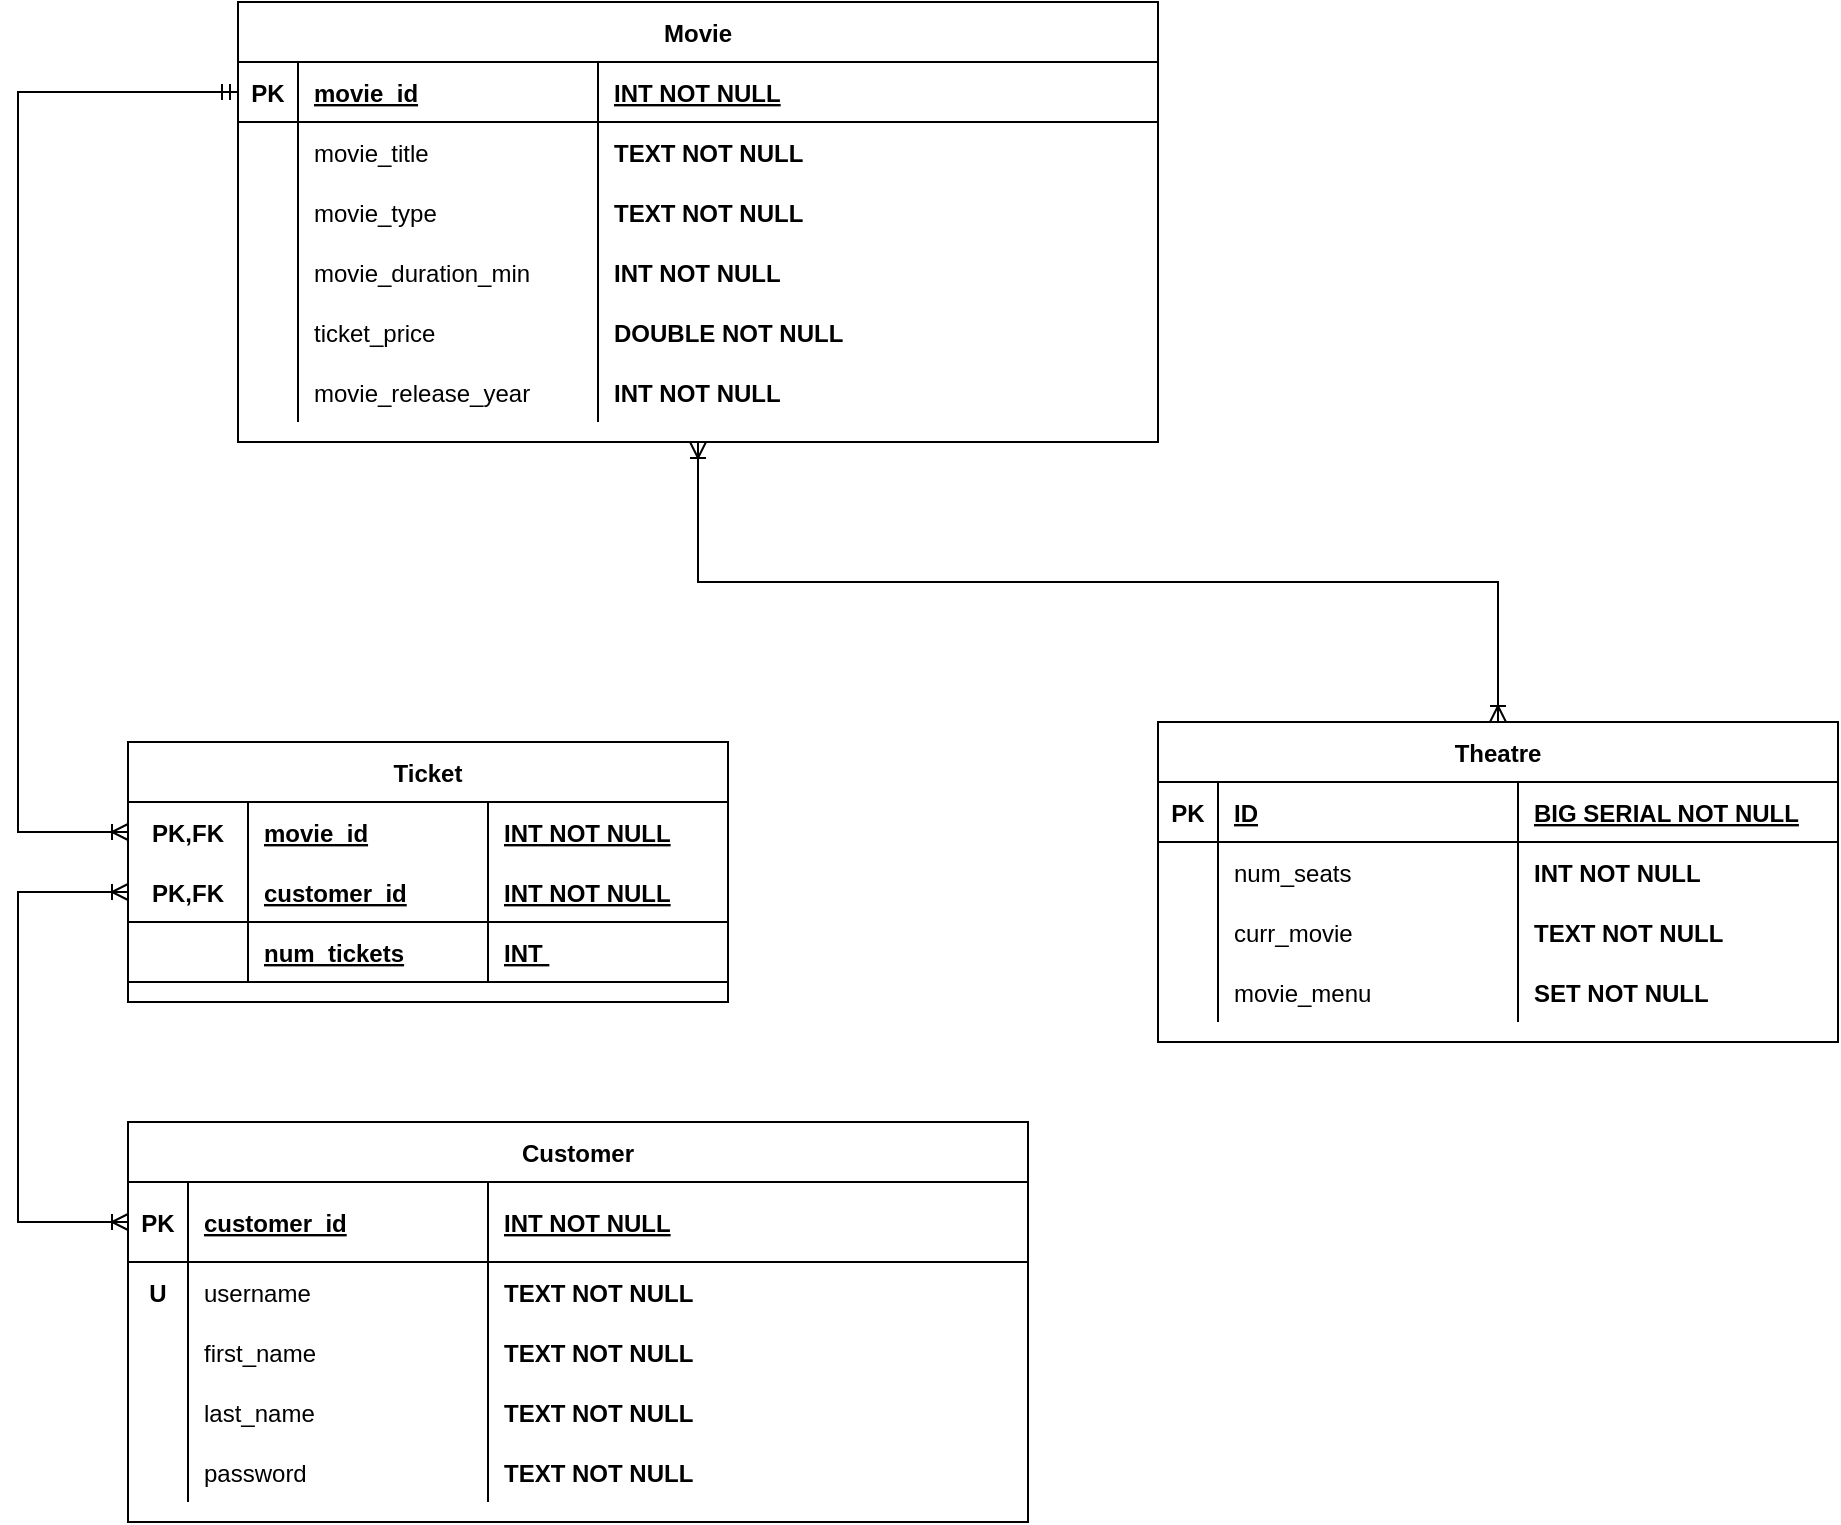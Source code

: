 <mxfile version="19.0.3" type="device"><diagram id="OEQf-q2h7Pa-T_7jdZo6" name="Page-1"><mxGraphModel dx="1170" dy="741" grid="1" gridSize="10" guides="1" tooltips="1" connect="1" arrows="1" fold="1" page="1" pageScale="1" pageWidth="850" pageHeight="1100" math="0" shadow="0"><root><mxCell id="0"/><mxCell id="1" parent="0"/><mxCell id="IbN1lxKxJ0SiduexNx7c-108" style="edgeStyle=orthogonalEdgeStyle;rounded=0;orthogonalLoop=1;jettySize=auto;html=1;exitX=0.5;exitY=1;exitDx=0;exitDy=0;entryX=0.5;entryY=0;entryDx=0;entryDy=0;startArrow=ERoneToMany;startFill=0;endArrow=ERoneToMany;endFill=0;" parent="1" source="IbN1lxKxJ0SiduexNx7c-1" target="IbN1lxKxJ0SiduexNx7c-87" edge="1"><mxGeometry relative="1" as="geometry"/></mxCell><mxCell id="IbN1lxKxJ0SiduexNx7c-1" value="Movie" style="shape=table;startSize=30;container=1;collapsible=1;childLayout=tableLayout;fixedRows=1;rowLines=0;fontStyle=1;align=center;resizeLast=1;" parent="1" vertex="1"><mxGeometry x="440" y="130" width="460" height="220" as="geometry"/></mxCell><mxCell id="IbN1lxKxJ0SiduexNx7c-2" value="" style="shape=tableRow;horizontal=0;startSize=0;swimlaneHead=0;swimlaneBody=0;fillColor=none;collapsible=0;dropTarget=0;points=[[0,0.5],[1,0.5]];portConstraint=eastwest;top=0;left=0;right=0;bottom=1;" parent="IbN1lxKxJ0SiduexNx7c-1" vertex="1"><mxGeometry y="30" width="460" height="30" as="geometry"/></mxCell><mxCell id="IbN1lxKxJ0SiduexNx7c-3" value="PK" style="shape=partialRectangle;connectable=0;fillColor=none;top=0;left=0;bottom=0;right=0;fontStyle=1;overflow=hidden;" parent="IbN1lxKxJ0SiduexNx7c-2" vertex="1"><mxGeometry width="30" height="30" as="geometry"><mxRectangle width="30" height="30" as="alternateBounds"/></mxGeometry></mxCell><mxCell id="IbN1lxKxJ0SiduexNx7c-4" value="movie_id" style="shape=partialRectangle;connectable=0;fillColor=none;top=0;left=0;bottom=0;right=0;align=left;spacingLeft=6;fontStyle=5;overflow=hidden;" parent="IbN1lxKxJ0SiduexNx7c-2" vertex="1"><mxGeometry x="30" width="150" height="30" as="geometry"><mxRectangle width="150" height="30" as="alternateBounds"/></mxGeometry></mxCell><mxCell id="IbN1lxKxJ0SiduexNx7c-44" value="INT NOT NULL" style="shape=partialRectangle;connectable=0;fillColor=none;top=0;left=0;bottom=0;right=0;align=left;spacingLeft=6;fontStyle=5;overflow=hidden;" parent="IbN1lxKxJ0SiduexNx7c-2" vertex="1"><mxGeometry x="180" width="280" height="30" as="geometry"><mxRectangle width="280" height="30" as="alternateBounds"/></mxGeometry></mxCell><mxCell id="IbN1lxKxJ0SiduexNx7c-5" value="" style="shape=tableRow;horizontal=0;startSize=0;swimlaneHead=0;swimlaneBody=0;fillColor=none;collapsible=0;dropTarget=0;points=[[0,0.5],[1,0.5]];portConstraint=eastwest;top=0;left=0;right=0;bottom=0;" parent="IbN1lxKxJ0SiduexNx7c-1" vertex="1"><mxGeometry y="60" width="460" height="30" as="geometry"/></mxCell><mxCell id="IbN1lxKxJ0SiduexNx7c-6" value="" style="shape=partialRectangle;connectable=0;fillColor=none;top=0;left=0;bottom=0;right=0;editable=1;overflow=hidden;fontStyle=1" parent="IbN1lxKxJ0SiduexNx7c-5" vertex="1"><mxGeometry width="30" height="30" as="geometry"><mxRectangle width="30" height="30" as="alternateBounds"/></mxGeometry></mxCell><mxCell id="IbN1lxKxJ0SiduexNx7c-7" value="movie_title" style="shape=partialRectangle;connectable=0;fillColor=none;top=0;left=0;bottom=0;right=0;align=left;spacingLeft=6;overflow=hidden;" parent="IbN1lxKxJ0SiduexNx7c-5" vertex="1"><mxGeometry x="30" width="150" height="30" as="geometry"><mxRectangle width="150" height="30" as="alternateBounds"/></mxGeometry></mxCell><mxCell id="IbN1lxKxJ0SiduexNx7c-45" value="TEXT NOT NULL" style="shape=partialRectangle;connectable=0;fillColor=none;top=0;left=0;bottom=0;right=0;align=left;spacingLeft=6;overflow=hidden;fontStyle=1" parent="IbN1lxKxJ0SiduexNx7c-5" vertex="1"><mxGeometry x="180" width="280" height="30" as="geometry"><mxRectangle width="280" height="30" as="alternateBounds"/></mxGeometry></mxCell><mxCell id="IbN1lxKxJ0SiduexNx7c-8" value="" style="shape=tableRow;horizontal=0;startSize=0;swimlaneHead=0;swimlaneBody=0;fillColor=none;collapsible=0;dropTarget=0;points=[[0,0.5],[1,0.5]];portConstraint=eastwest;top=0;left=0;right=0;bottom=0;" parent="IbN1lxKxJ0SiduexNx7c-1" vertex="1"><mxGeometry y="90" width="460" height="30" as="geometry"/></mxCell><mxCell id="IbN1lxKxJ0SiduexNx7c-9" value="" style="shape=partialRectangle;connectable=0;fillColor=none;top=0;left=0;bottom=0;right=0;editable=1;overflow=hidden;" parent="IbN1lxKxJ0SiduexNx7c-8" vertex="1"><mxGeometry width="30" height="30" as="geometry"><mxRectangle width="30" height="30" as="alternateBounds"/></mxGeometry></mxCell><mxCell id="IbN1lxKxJ0SiduexNx7c-10" value="movie_type" style="shape=partialRectangle;connectable=0;fillColor=none;top=0;left=0;bottom=0;right=0;align=left;spacingLeft=6;overflow=hidden;" parent="IbN1lxKxJ0SiduexNx7c-8" vertex="1"><mxGeometry x="30" width="150" height="30" as="geometry"><mxRectangle width="150" height="30" as="alternateBounds"/></mxGeometry></mxCell><mxCell id="IbN1lxKxJ0SiduexNx7c-46" value="TEXT NOT NULL" style="shape=partialRectangle;connectable=0;fillColor=none;top=0;left=0;bottom=0;right=0;align=left;spacingLeft=6;overflow=hidden;fontStyle=1" parent="IbN1lxKxJ0SiduexNx7c-8" vertex="1"><mxGeometry x="180" width="280" height="30" as="geometry"><mxRectangle width="280" height="30" as="alternateBounds"/></mxGeometry></mxCell><mxCell id="IbN1lxKxJ0SiduexNx7c-11" value="" style="shape=tableRow;horizontal=0;startSize=0;swimlaneHead=0;swimlaneBody=0;fillColor=none;collapsible=0;dropTarget=0;points=[[0,0.5],[1,0.5]];portConstraint=eastwest;top=0;left=0;right=0;bottom=0;" parent="IbN1lxKxJ0SiduexNx7c-1" vertex="1"><mxGeometry y="120" width="460" height="30" as="geometry"/></mxCell><mxCell id="IbN1lxKxJ0SiduexNx7c-12" value="" style="shape=partialRectangle;connectable=0;fillColor=none;top=0;left=0;bottom=0;right=0;editable=1;overflow=hidden;" parent="IbN1lxKxJ0SiduexNx7c-11" vertex="1"><mxGeometry width="30" height="30" as="geometry"><mxRectangle width="30" height="30" as="alternateBounds"/></mxGeometry></mxCell><mxCell id="IbN1lxKxJ0SiduexNx7c-13" value="movie_duration_min" style="shape=partialRectangle;connectable=0;fillColor=none;top=0;left=0;bottom=0;right=0;align=left;spacingLeft=6;overflow=hidden;" parent="IbN1lxKxJ0SiduexNx7c-11" vertex="1"><mxGeometry x="30" width="150" height="30" as="geometry"><mxRectangle width="150" height="30" as="alternateBounds"/></mxGeometry></mxCell><mxCell id="IbN1lxKxJ0SiduexNx7c-47" value="INT NOT NULL" style="shape=partialRectangle;connectable=0;fillColor=none;top=0;left=0;bottom=0;right=0;align=left;spacingLeft=6;overflow=hidden;fontStyle=1" parent="IbN1lxKxJ0SiduexNx7c-11" vertex="1"><mxGeometry x="180" width="280" height="30" as="geometry"><mxRectangle width="280" height="30" as="alternateBounds"/></mxGeometry></mxCell><mxCell id="IbN1lxKxJ0SiduexNx7c-83" style="shape=tableRow;horizontal=0;startSize=0;swimlaneHead=0;swimlaneBody=0;fillColor=none;collapsible=0;dropTarget=0;points=[[0,0.5],[1,0.5]];portConstraint=eastwest;top=0;left=0;right=0;bottom=0;" parent="IbN1lxKxJ0SiduexNx7c-1" vertex="1"><mxGeometry y="150" width="460" height="30" as="geometry"/></mxCell><mxCell id="IbN1lxKxJ0SiduexNx7c-84" style="shape=partialRectangle;connectable=0;fillColor=none;top=0;left=0;bottom=0;right=0;editable=1;overflow=hidden;" parent="IbN1lxKxJ0SiduexNx7c-83" vertex="1"><mxGeometry width="30" height="30" as="geometry"><mxRectangle width="30" height="30" as="alternateBounds"/></mxGeometry></mxCell><mxCell id="IbN1lxKxJ0SiduexNx7c-85" value="ticket_price" style="shape=partialRectangle;connectable=0;fillColor=none;top=0;left=0;bottom=0;right=0;align=left;spacingLeft=6;overflow=hidden;" parent="IbN1lxKxJ0SiduexNx7c-83" vertex="1"><mxGeometry x="30" width="150" height="30" as="geometry"><mxRectangle width="150" height="30" as="alternateBounds"/></mxGeometry></mxCell><mxCell id="IbN1lxKxJ0SiduexNx7c-86" value="DOUBLE NOT NULL" style="shape=partialRectangle;connectable=0;fillColor=none;top=0;left=0;bottom=0;right=0;align=left;spacingLeft=6;overflow=hidden;fontStyle=1" parent="IbN1lxKxJ0SiduexNx7c-83" vertex="1"><mxGeometry x="180" width="280" height="30" as="geometry"><mxRectangle width="280" height="30" as="alternateBounds"/></mxGeometry></mxCell><mxCell id="IbN1lxKxJ0SiduexNx7c-52" style="shape=tableRow;horizontal=0;startSize=0;swimlaneHead=0;swimlaneBody=0;fillColor=none;collapsible=0;dropTarget=0;points=[[0,0.5],[1,0.5]];portConstraint=eastwest;top=0;left=0;right=0;bottom=0;" parent="IbN1lxKxJ0SiduexNx7c-1" vertex="1"><mxGeometry y="180" width="460" height="30" as="geometry"/></mxCell><mxCell id="IbN1lxKxJ0SiduexNx7c-53" style="shape=partialRectangle;connectable=0;fillColor=none;top=0;left=0;bottom=0;right=0;editable=1;overflow=hidden;" parent="IbN1lxKxJ0SiduexNx7c-52" vertex="1"><mxGeometry width="30" height="30" as="geometry"><mxRectangle width="30" height="30" as="alternateBounds"/></mxGeometry></mxCell><mxCell id="IbN1lxKxJ0SiduexNx7c-54" value="movie_release_year" style="shape=partialRectangle;connectable=0;fillColor=none;top=0;left=0;bottom=0;right=0;align=left;spacingLeft=6;overflow=hidden;" parent="IbN1lxKxJ0SiduexNx7c-52" vertex="1"><mxGeometry x="30" width="150" height="30" as="geometry"><mxRectangle width="150" height="30" as="alternateBounds"/></mxGeometry></mxCell><mxCell id="IbN1lxKxJ0SiduexNx7c-55" value="INT NOT NULL" style="shape=partialRectangle;connectable=0;fillColor=none;top=0;left=0;bottom=0;right=0;align=left;spacingLeft=6;overflow=hidden;fontStyle=1" parent="IbN1lxKxJ0SiduexNx7c-52" vertex="1"><mxGeometry x="180" width="280" height="30" as="geometry"><mxRectangle width="280" height="30" as="alternateBounds"/></mxGeometry></mxCell><mxCell id="IbN1lxKxJ0SiduexNx7c-14" value="Ticket" style="shape=table;startSize=30;container=1;collapsible=1;childLayout=tableLayout;fixedRows=1;rowLines=0;fontStyle=1;align=center;resizeLast=1;" parent="1" vertex="1"><mxGeometry x="385" y="500" width="300" height="130" as="geometry"/></mxCell><mxCell id="IbN1lxKxJ0SiduexNx7c-15" value="" style="shape=tableRow;horizontal=0;startSize=0;swimlaneHead=0;swimlaneBody=0;fillColor=none;collapsible=0;dropTarget=0;points=[[0,0.5],[1,0.5]];portConstraint=eastwest;top=0;left=0;right=0;bottom=0;" parent="IbN1lxKxJ0SiduexNx7c-14" vertex="1"><mxGeometry y="30" width="300" height="30" as="geometry"/></mxCell><mxCell id="IbN1lxKxJ0SiduexNx7c-16" value="PK,FK" style="shape=partialRectangle;connectable=0;fillColor=none;top=0;left=0;bottom=0;right=0;fontStyle=1;overflow=hidden;" parent="IbN1lxKxJ0SiduexNx7c-15" vertex="1"><mxGeometry width="60" height="30" as="geometry"><mxRectangle width="60" height="30" as="alternateBounds"/></mxGeometry></mxCell><mxCell id="IbN1lxKxJ0SiduexNx7c-17" value="movie_id" style="shape=partialRectangle;connectable=0;fillColor=none;top=0;left=0;bottom=0;right=0;align=left;spacingLeft=6;fontStyle=5;overflow=hidden;" parent="IbN1lxKxJ0SiduexNx7c-15" vertex="1"><mxGeometry x="60" width="120" height="30" as="geometry"><mxRectangle width="120" height="30" as="alternateBounds"/></mxGeometry></mxCell><mxCell id="IbN1lxKxJ0SiduexNx7c-48" value="INT NOT NULL" style="shape=partialRectangle;connectable=0;fillColor=none;top=0;left=0;bottom=0;right=0;align=left;spacingLeft=6;fontStyle=5;overflow=hidden;" parent="IbN1lxKxJ0SiduexNx7c-15" vertex="1"><mxGeometry x="180" width="120" height="30" as="geometry"><mxRectangle width="120" height="30" as="alternateBounds"/></mxGeometry></mxCell><mxCell id="IbN1lxKxJ0SiduexNx7c-18" value="" style="shape=tableRow;horizontal=0;startSize=0;swimlaneHead=0;swimlaneBody=0;fillColor=none;collapsible=0;dropTarget=0;points=[[0,0.5],[1,0.5]];portConstraint=eastwest;top=0;left=0;right=0;bottom=1;" parent="IbN1lxKxJ0SiduexNx7c-14" vertex="1"><mxGeometry y="60" width="300" height="30" as="geometry"/></mxCell><mxCell id="IbN1lxKxJ0SiduexNx7c-19" value="PK,FK" style="shape=partialRectangle;connectable=0;fillColor=none;top=0;left=0;bottom=0;right=0;fontStyle=1;overflow=hidden;" parent="IbN1lxKxJ0SiduexNx7c-18" vertex="1"><mxGeometry width="60" height="30" as="geometry"><mxRectangle width="60" height="30" as="alternateBounds"/></mxGeometry></mxCell><mxCell id="IbN1lxKxJ0SiduexNx7c-20" value="customer_id" style="shape=partialRectangle;connectable=0;fillColor=none;top=0;left=0;bottom=0;right=0;align=left;spacingLeft=6;fontStyle=5;overflow=hidden;" parent="IbN1lxKxJ0SiduexNx7c-18" vertex="1"><mxGeometry x="60" width="120" height="30" as="geometry"><mxRectangle width="120" height="30" as="alternateBounds"/></mxGeometry></mxCell><mxCell id="IbN1lxKxJ0SiduexNx7c-49" value="INT NOT NULL" style="shape=partialRectangle;connectable=0;fillColor=none;top=0;left=0;bottom=0;right=0;align=left;spacingLeft=6;fontStyle=5;overflow=hidden;" parent="IbN1lxKxJ0SiduexNx7c-18" vertex="1"><mxGeometry x="180" width="120" height="30" as="geometry"><mxRectangle width="120" height="30" as="alternateBounds"/></mxGeometry></mxCell><mxCell id="P8unNVVv1xC1uQ_1mlQE-21" style="shape=tableRow;horizontal=0;startSize=0;swimlaneHead=0;swimlaneBody=0;fillColor=none;collapsible=0;dropTarget=0;points=[[0,0.5],[1,0.5]];portConstraint=eastwest;top=0;left=0;right=0;bottom=1;" vertex="1" parent="IbN1lxKxJ0SiduexNx7c-14"><mxGeometry y="90" width="300" height="30" as="geometry"/></mxCell><mxCell id="P8unNVVv1xC1uQ_1mlQE-22" style="shape=partialRectangle;connectable=0;fillColor=none;top=0;left=0;bottom=0;right=0;fontStyle=1;overflow=hidden;" vertex="1" parent="P8unNVVv1xC1uQ_1mlQE-21"><mxGeometry width="60" height="30" as="geometry"><mxRectangle width="60" height="30" as="alternateBounds"/></mxGeometry></mxCell><mxCell id="P8unNVVv1xC1uQ_1mlQE-23" value="num_tickets" style="shape=partialRectangle;connectable=0;fillColor=none;top=0;left=0;bottom=0;right=0;align=left;spacingLeft=6;fontStyle=5;overflow=hidden;" vertex="1" parent="P8unNVVv1xC1uQ_1mlQE-21"><mxGeometry x="60" width="120" height="30" as="geometry"><mxRectangle width="120" height="30" as="alternateBounds"/></mxGeometry></mxCell><mxCell id="P8unNVVv1xC1uQ_1mlQE-24" value="INT " style="shape=partialRectangle;connectable=0;fillColor=none;top=0;left=0;bottom=0;right=0;align=left;spacingLeft=6;fontStyle=5;overflow=hidden;" vertex="1" parent="P8unNVVv1xC1uQ_1mlQE-21"><mxGeometry x="180" width="120" height="30" as="geometry"><mxRectangle width="120" height="30" as="alternateBounds"/></mxGeometry></mxCell><mxCell id="IbN1lxKxJ0SiduexNx7c-27" value="Customer" style="shape=table;startSize=30;container=1;collapsible=1;childLayout=tableLayout;fixedRows=1;rowLines=0;fontStyle=1;align=center;resizeLast=1;" parent="1" vertex="1"><mxGeometry x="385" y="690" width="450" height="200" as="geometry"/></mxCell><mxCell id="IbN1lxKxJ0SiduexNx7c-28" value="" style="shape=tableRow;horizontal=0;startSize=0;swimlaneHead=0;swimlaneBody=0;fillColor=none;collapsible=0;dropTarget=0;points=[[0,0.5],[1,0.5]];portConstraint=eastwest;top=0;left=0;right=0;bottom=1;" parent="IbN1lxKxJ0SiduexNx7c-27" vertex="1"><mxGeometry y="30" width="450" height="40" as="geometry"/></mxCell><mxCell id="IbN1lxKxJ0SiduexNx7c-29" value="PK" style="shape=partialRectangle;connectable=0;fillColor=none;top=0;left=0;bottom=0;right=0;fontStyle=1;overflow=hidden;" parent="IbN1lxKxJ0SiduexNx7c-28" vertex="1"><mxGeometry width="30" height="40" as="geometry"><mxRectangle width="30" height="40" as="alternateBounds"/></mxGeometry></mxCell><mxCell id="IbN1lxKxJ0SiduexNx7c-30" value="customer_id" style="shape=partialRectangle;connectable=0;fillColor=none;top=0;left=0;bottom=0;right=0;align=left;spacingLeft=6;fontStyle=5;overflow=hidden;" parent="IbN1lxKxJ0SiduexNx7c-28" vertex="1"><mxGeometry x="30" width="150" height="40" as="geometry"><mxRectangle width="150" height="40" as="alternateBounds"/></mxGeometry></mxCell><mxCell id="IbN1lxKxJ0SiduexNx7c-40" value="INT NOT NULL" style="shape=partialRectangle;connectable=0;fillColor=none;top=0;left=0;bottom=0;right=0;align=left;spacingLeft=6;fontStyle=5;overflow=hidden;" parent="IbN1lxKxJ0SiduexNx7c-28" vertex="1"><mxGeometry x="180" width="270" height="40" as="geometry"><mxRectangle width="270" height="40" as="alternateBounds"/></mxGeometry></mxCell><mxCell id="P8unNVVv1xC1uQ_1mlQE-1" style="shape=tableRow;horizontal=0;startSize=0;swimlaneHead=0;swimlaneBody=0;fillColor=none;collapsible=0;dropTarget=0;points=[[0,0.5],[1,0.5]];portConstraint=eastwest;top=0;left=0;right=0;bottom=0;" vertex="1" parent="IbN1lxKxJ0SiduexNx7c-27"><mxGeometry y="70" width="450" height="30" as="geometry"/></mxCell><mxCell id="P8unNVVv1xC1uQ_1mlQE-2" value="U" style="shape=partialRectangle;connectable=0;fillColor=none;top=0;left=0;bottom=0;right=0;editable=1;overflow=hidden;fontStyle=1" vertex="1" parent="P8unNVVv1xC1uQ_1mlQE-1"><mxGeometry width="30" height="30" as="geometry"><mxRectangle width="30" height="30" as="alternateBounds"/></mxGeometry></mxCell><mxCell id="P8unNVVv1xC1uQ_1mlQE-3" value="username" style="shape=partialRectangle;connectable=0;fillColor=none;top=0;left=0;bottom=0;right=0;align=left;spacingLeft=6;overflow=hidden;" vertex="1" parent="P8unNVVv1xC1uQ_1mlQE-1"><mxGeometry x="30" width="150" height="30" as="geometry"><mxRectangle width="150" height="30" as="alternateBounds"/></mxGeometry></mxCell><mxCell id="P8unNVVv1xC1uQ_1mlQE-4" value="TEXT NOT NULL" style="shape=partialRectangle;connectable=0;fillColor=none;top=0;left=0;bottom=0;right=0;align=left;spacingLeft=6;overflow=hidden;fontStyle=1" vertex="1" parent="P8unNVVv1xC1uQ_1mlQE-1"><mxGeometry x="180" width="270" height="30" as="geometry"><mxRectangle width="270" height="30" as="alternateBounds"/></mxGeometry></mxCell><mxCell id="IbN1lxKxJ0SiduexNx7c-31" value="" style="shape=tableRow;horizontal=0;startSize=0;swimlaneHead=0;swimlaneBody=0;fillColor=none;collapsible=0;dropTarget=0;points=[[0,0.5],[1,0.5]];portConstraint=eastwest;top=0;left=0;right=0;bottom=0;" parent="IbN1lxKxJ0SiduexNx7c-27" vertex="1"><mxGeometry y="100" width="450" height="30" as="geometry"/></mxCell><mxCell id="IbN1lxKxJ0SiduexNx7c-32" value="" style="shape=partialRectangle;connectable=0;fillColor=none;top=0;left=0;bottom=0;right=0;editable=1;overflow=hidden;" parent="IbN1lxKxJ0SiduexNx7c-31" vertex="1"><mxGeometry width="30" height="30" as="geometry"><mxRectangle width="30" height="30" as="alternateBounds"/></mxGeometry></mxCell><mxCell id="IbN1lxKxJ0SiduexNx7c-33" value="first_name" style="shape=partialRectangle;connectable=0;fillColor=none;top=0;left=0;bottom=0;right=0;align=left;spacingLeft=6;overflow=hidden;" parent="IbN1lxKxJ0SiduexNx7c-31" vertex="1"><mxGeometry x="30" width="150" height="30" as="geometry"><mxRectangle width="150" height="30" as="alternateBounds"/></mxGeometry></mxCell><mxCell id="IbN1lxKxJ0SiduexNx7c-41" value="TEXT NOT NULL" style="shape=partialRectangle;connectable=0;fillColor=none;top=0;left=0;bottom=0;right=0;align=left;spacingLeft=6;overflow=hidden;fontStyle=1" parent="IbN1lxKxJ0SiduexNx7c-31" vertex="1"><mxGeometry x="180" width="270" height="30" as="geometry"><mxRectangle width="270" height="30" as="alternateBounds"/></mxGeometry></mxCell><mxCell id="IbN1lxKxJ0SiduexNx7c-34" value="" style="shape=tableRow;horizontal=0;startSize=0;swimlaneHead=0;swimlaneBody=0;fillColor=none;collapsible=0;dropTarget=0;points=[[0,0.5],[1,0.5]];portConstraint=eastwest;top=0;left=0;right=0;bottom=0;" parent="IbN1lxKxJ0SiduexNx7c-27" vertex="1"><mxGeometry y="130" width="450" height="30" as="geometry"/></mxCell><mxCell id="IbN1lxKxJ0SiduexNx7c-35" value="" style="shape=partialRectangle;connectable=0;fillColor=none;top=0;left=0;bottom=0;right=0;editable=1;overflow=hidden;" parent="IbN1lxKxJ0SiduexNx7c-34" vertex="1"><mxGeometry width="30" height="30" as="geometry"><mxRectangle width="30" height="30" as="alternateBounds"/></mxGeometry></mxCell><mxCell id="IbN1lxKxJ0SiduexNx7c-36" value="last_name" style="shape=partialRectangle;connectable=0;fillColor=none;top=0;left=0;bottom=0;right=0;align=left;spacingLeft=6;overflow=hidden;" parent="IbN1lxKxJ0SiduexNx7c-34" vertex="1"><mxGeometry x="30" width="150" height="30" as="geometry"><mxRectangle width="150" height="30" as="alternateBounds"/></mxGeometry></mxCell><mxCell id="IbN1lxKxJ0SiduexNx7c-42" value="TEXT NOT NULL" style="shape=partialRectangle;connectable=0;fillColor=none;top=0;left=0;bottom=0;right=0;align=left;spacingLeft=6;overflow=hidden;fontStyle=1" parent="IbN1lxKxJ0SiduexNx7c-34" vertex="1"><mxGeometry x="180" width="270" height="30" as="geometry"><mxRectangle width="270" height="30" as="alternateBounds"/></mxGeometry></mxCell><mxCell id="P8unNVVv1xC1uQ_1mlQE-17" style="shape=tableRow;horizontal=0;startSize=0;swimlaneHead=0;swimlaneBody=0;fillColor=none;collapsible=0;dropTarget=0;points=[[0,0.5],[1,0.5]];portConstraint=eastwest;top=0;left=0;right=0;bottom=0;" vertex="1" parent="IbN1lxKxJ0SiduexNx7c-27"><mxGeometry y="160" width="450" height="30" as="geometry"/></mxCell><mxCell id="P8unNVVv1xC1uQ_1mlQE-18" style="shape=partialRectangle;connectable=0;fillColor=none;top=0;left=0;bottom=0;right=0;editable=1;overflow=hidden;" vertex="1" parent="P8unNVVv1xC1uQ_1mlQE-17"><mxGeometry width="30" height="30" as="geometry"><mxRectangle width="30" height="30" as="alternateBounds"/></mxGeometry></mxCell><mxCell id="P8unNVVv1xC1uQ_1mlQE-19" value="password" style="shape=partialRectangle;connectable=0;fillColor=none;top=0;left=0;bottom=0;right=0;align=left;spacingLeft=6;overflow=hidden;" vertex="1" parent="P8unNVVv1xC1uQ_1mlQE-17"><mxGeometry x="30" width="150" height="30" as="geometry"><mxRectangle width="150" height="30" as="alternateBounds"/></mxGeometry></mxCell><mxCell id="P8unNVVv1xC1uQ_1mlQE-20" value="TEXT NOT NULL" style="shape=partialRectangle;connectable=0;fillColor=none;top=0;left=0;bottom=0;right=0;align=left;spacingLeft=6;overflow=hidden;fontStyle=1" vertex="1" parent="P8unNVVv1xC1uQ_1mlQE-17"><mxGeometry x="180" width="270" height="30" as="geometry"><mxRectangle width="270" height="30" as="alternateBounds"/></mxGeometry></mxCell><mxCell id="IbN1lxKxJ0SiduexNx7c-60" style="edgeStyle=orthogonalEdgeStyle;rounded=0;orthogonalLoop=1;jettySize=auto;html=1;exitX=0;exitY=0.5;exitDx=0;exitDy=0;startArrow=ERoneToMany;startFill=0;endArrow=ERmandOne;endFill=0;entryX=0;entryY=0.5;entryDx=0;entryDy=0;" parent="1" source="IbN1lxKxJ0SiduexNx7c-15" target="IbN1lxKxJ0SiduexNx7c-2" edge="1"><mxGeometry relative="1" as="geometry"><Array as="points"><mxPoint x="330" y="545"/><mxPoint x="330" y="175"/></Array><mxPoint x="385" y="180" as="targetPoint"/></mxGeometry></mxCell><mxCell id="IbN1lxKxJ0SiduexNx7c-61" style="edgeStyle=orthogonalEdgeStyle;rounded=0;orthogonalLoop=1;jettySize=auto;html=1;exitX=0;exitY=0.5;exitDx=0;exitDy=0;entryX=0;entryY=0.5;entryDx=0;entryDy=0;startArrow=ERoneToMany;startFill=0;endArrow=ERoneToMany;endFill=0;" parent="1" source="IbN1lxKxJ0SiduexNx7c-18" target="IbN1lxKxJ0SiduexNx7c-28" edge="1"><mxGeometry relative="1" as="geometry"><Array as="points"><mxPoint x="330" y="575"/><mxPoint x="330" y="740"/></Array></mxGeometry></mxCell><mxCell id="IbN1lxKxJ0SiduexNx7c-87" value="Theatre" style="shape=table;startSize=30;container=1;collapsible=1;childLayout=tableLayout;fixedRows=1;rowLines=0;fontStyle=1;align=center;resizeLast=1;" parent="1" vertex="1"><mxGeometry x="900" y="490" width="340" height="160" as="geometry"/></mxCell><mxCell id="IbN1lxKxJ0SiduexNx7c-88" value="" style="shape=tableRow;horizontal=0;startSize=0;swimlaneHead=0;swimlaneBody=0;fillColor=none;collapsible=0;dropTarget=0;points=[[0,0.5],[1,0.5]];portConstraint=eastwest;top=0;left=0;right=0;bottom=1;" parent="IbN1lxKxJ0SiduexNx7c-87" vertex="1"><mxGeometry y="30" width="340" height="30" as="geometry"/></mxCell><mxCell id="IbN1lxKxJ0SiduexNx7c-89" value="PK" style="shape=partialRectangle;connectable=0;fillColor=none;top=0;left=0;bottom=0;right=0;fontStyle=1;overflow=hidden;" parent="IbN1lxKxJ0SiduexNx7c-88" vertex="1"><mxGeometry width="30" height="30" as="geometry"><mxRectangle width="30" height="30" as="alternateBounds"/></mxGeometry></mxCell><mxCell id="IbN1lxKxJ0SiduexNx7c-90" value="ID" style="shape=partialRectangle;connectable=0;fillColor=none;top=0;left=0;bottom=0;right=0;align=left;spacingLeft=6;fontStyle=5;overflow=hidden;" parent="IbN1lxKxJ0SiduexNx7c-88" vertex="1"><mxGeometry x="30" width="150" height="30" as="geometry"><mxRectangle width="150" height="30" as="alternateBounds"/></mxGeometry></mxCell><mxCell id="IbN1lxKxJ0SiduexNx7c-103" value="BIG SERIAL NOT NULL" style="shape=partialRectangle;connectable=0;fillColor=none;top=0;left=0;bottom=0;right=0;align=left;spacingLeft=6;fontStyle=5;overflow=hidden;" parent="IbN1lxKxJ0SiduexNx7c-88" vertex="1"><mxGeometry x="180" width="160" height="30" as="geometry"><mxRectangle width="160" height="30" as="alternateBounds"/></mxGeometry></mxCell><mxCell id="IbN1lxKxJ0SiduexNx7c-94" value="" style="shape=tableRow;horizontal=0;startSize=0;swimlaneHead=0;swimlaneBody=0;fillColor=none;collapsible=0;dropTarget=0;points=[[0,0.5],[1,0.5]];portConstraint=eastwest;top=0;left=0;right=0;bottom=0;" parent="IbN1lxKxJ0SiduexNx7c-87" vertex="1"><mxGeometry y="60" width="340" height="30" as="geometry"/></mxCell><mxCell id="IbN1lxKxJ0SiduexNx7c-95" value="" style="shape=partialRectangle;connectable=0;fillColor=none;top=0;left=0;bottom=0;right=0;editable=1;overflow=hidden;" parent="IbN1lxKxJ0SiduexNx7c-94" vertex="1"><mxGeometry width="30" height="30" as="geometry"><mxRectangle width="30" height="30" as="alternateBounds"/></mxGeometry></mxCell><mxCell id="IbN1lxKxJ0SiduexNx7c-96" value="num_seats" style="shape=partialRectangle;connectable=0;fillColor=none;top=0;left=0;bottom=0;right=0;align=left;spacingLeft=6;overflow=hidden;" parent="IbN1lxKxJ0SiduexNx7c-94" vertex="1"><mxGeometry x="30" width="150" height="30" as="geometry"><mxRectangle width="150" height="30" as="alternateBounds"/></mxGeometry></mxCell><mxCell id="IbN1lxKxJ0SiduexNx7c-105" value="INT NOT NULL" style="shape=partialRectangle;connectable=0;fillColor=none;top=0;left=0;bottom=0;right=0;align=left;spacingLeft=6;overflow=hidden;fontStyle=1" parent="IbN1lxKxJ0SiduexNx7c-94" vertex="1"><mxGeometry x="180" width="160" height="30" as="geometry"><mxRectangle width="160" height="30" as="alternateBounds"/></mxGeometry></mxCell><mxCell id="IbN1lxKxJ0SiduexNx7c-117" style="shape=tableRow;horizontal=0;startSize=0;swimlaneHead=0;swimlaneBody=0;fillColor=none;collapsible=0;dropTarget=0;points=[[0,0.5],[1,0.5]];portConstraint=eastwest;top=0;left=0;right=0;bottom=0;" parent="IbN1lxKxJ0SiduexNx7c-87" vertex="1"><mxGeometry y="90" width="340" height="30" as="geometry"/></mxCell><mxCell id="IbN1lxKxJ0SiduexNx7c-118" style="shape=partialRectangle;connectable=0;fillColor=none;top=0;left=0;bottom=0;right=0;editable=1;overflow=hidden;" parent="IbN1lxKxJ0SiduexNx7c-117" vertex="1"><mxGeometry width="30" height="30" as="geometry"><mxRectangle width="30" height="30" as="alternateBounds"/></mxGeometry></mxCell><mxCell id="IbN1lxKxJ0SiduexNx7c-119" value="curr_movie" style="shape=partialRectangle;connectable=0;fillColor=none;top=0;left=0;bottom=0;right=0;align=left;spacingLeft=6;overflow=hidden;" parent="IbN1lxKxJ0SiduexNx7c-117" vertex="1"><mxGeometry x="30" width="150" height="30" as="geometry"><mxRectangle width="150" height="30" as="alternateBounds"/></mxGeometry></mxCell><mxCell id="IbN1lxKxJ0SiduexNx7c-120" value="TEXT NOT NULL" style="shape=partialRectangle;connectable=0;fillColor=none;top=0;left=0;bottom=0;right=0;align=left;spacingLeft=6;overflow=hidden;fontStyle=1" parent="IbN1lxKxJ0SiduexNx7c-117" vertex="1"><mxGeometry x="180" width="160" height="30" as="geometry"><mxRectangle width="160" height="30" as="alternateBounds"/></mxGeometry></mxCell><mxCell id="IbN1lxKxJ0SiduexNx7c-121" style="shape=tableRow;horizontal=0;startSize=0;swimlaneHead=0;swimlaneBody=0;fillColor=none;collapsible=0;dropTarget=0;points=[[0,0.5],[1,0.5]];portConstraint=eastwest;top=0;left=0;right=0;bottom=0;" parent="IbN1lxKxJ0SiduexNx7c-87" vertex="1"><mxGeometry y="120" width="340" height="30" as="geometry"/></mxCell><mxCell id="IbN1lxKxJ0SiduexNx7c-122" style="shape=partialRectangle;connectable=0;fillColor=none;top=0;left=0;bottom=0;right=0;editable=1;overflow=hidden;" parent="IbN1lxKxJ0SiduexNx7c-121" vertex="1"><mxGeometry width="30" height="30" as="geometry"><mxRectangle width="30" height="30" as="alternateBounds"/></mxGeometry></mxCell><mxCell id="IbN1lxKxJ0SiduexNx7c-123" value="movie_menu" style="shape=partialRectangle;connectable=0;fillColor=none;top=0;left=0;bottom=0;right=0;align=left;spacingLeft=6;overflow=hidden;" parent="IbN1lxKxJ0SiduexNx7c-121" vertex="1"><mxGeometry x="30" width="150" height="30" as="geometry"><mxRectangle width="150" height="30" as="alternateBounds"/></mxGeometry></mxCell><mxCell id="IbN1lxKxJ0SiduexNx7c-124" value="SET NOT NULL" style="shape=partialRectangle;connectable=0;fillColor=none;top=0;left=0;bottom=0;right=0;align=left;spacingLeft=6;overflow=hidden;fontStyle=1" parent="IbN1lxKxJ0SiduexNx7c-121" vertex="1"><mxGeometry x="180" width="160" height="30" as="geometry"><mxRectangle width="160" height="30" as="alternateBounds"/></mxGeometry></mxCell></root></mxGraphModel></diagram></mxfile>